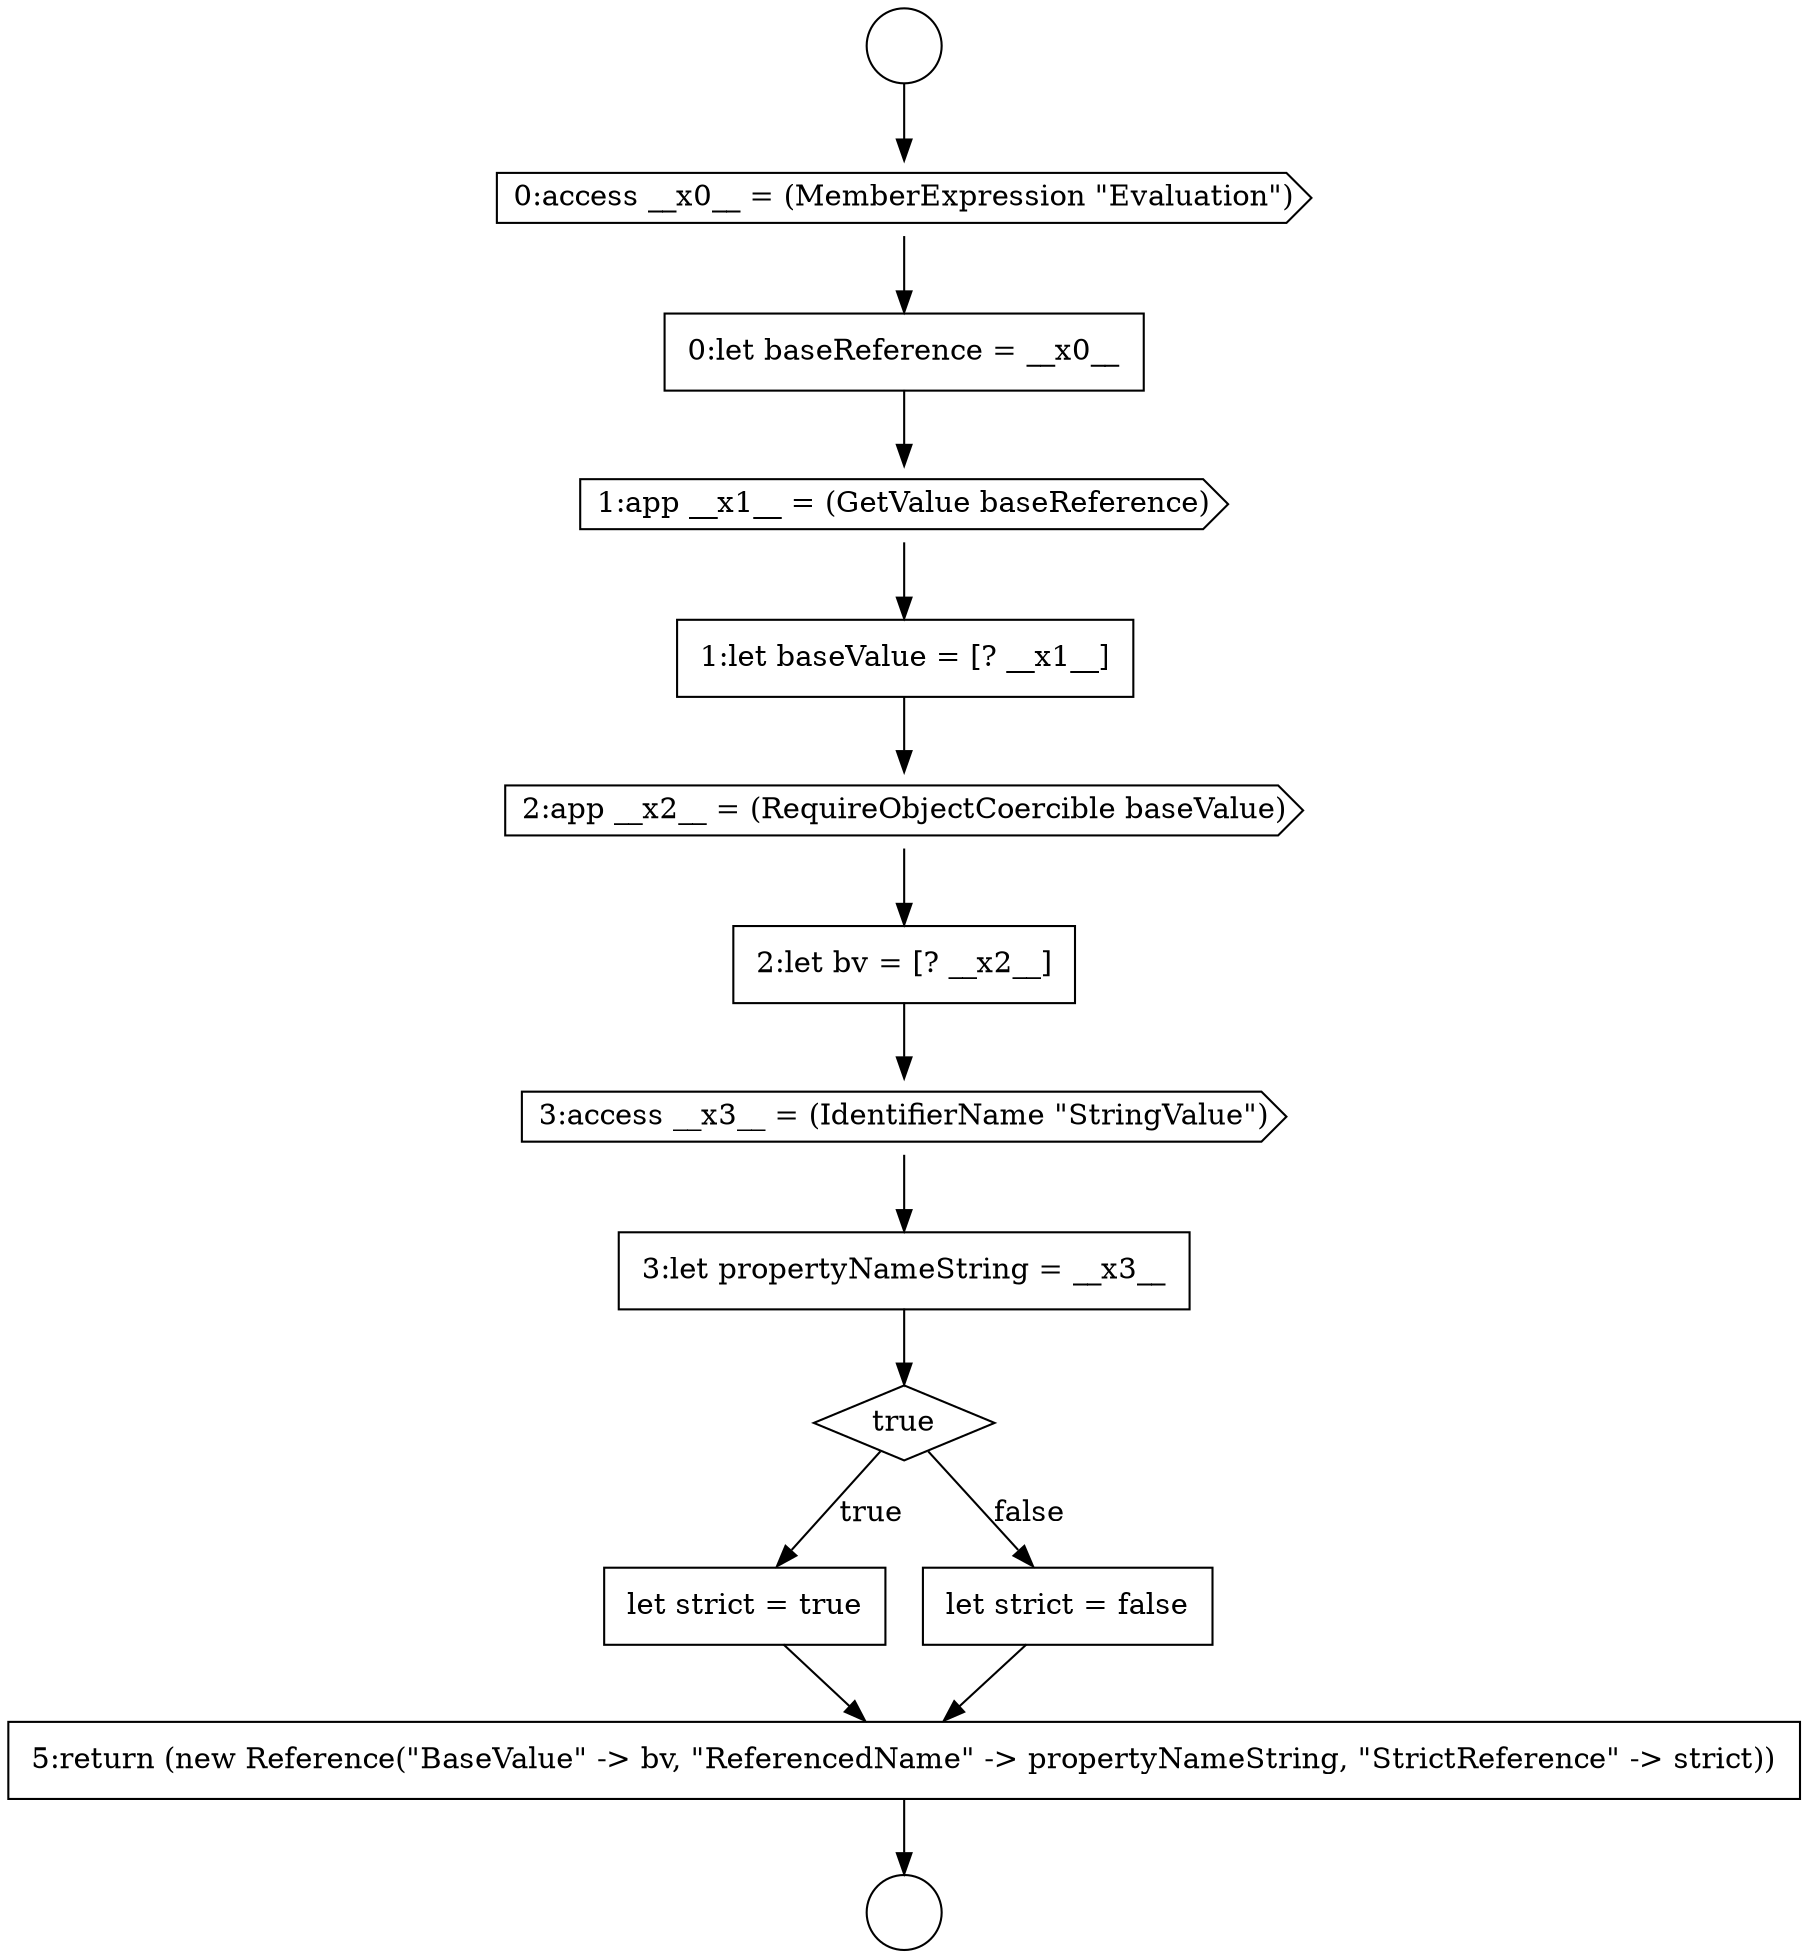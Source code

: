 digraph {
  node4124 [shape=none, margin=0, label=<<font color="black">
    <table border="0" cellborder="1" cellspacing="0" cellpadding="10">
      <tr><td align="left">0:let baseReference = __x0__</td></tr>
    </table>
  </font>> color="black" fillcolor="white" style=filled]
  node4130 [shape=none, margin=0, label=<<font color="black">
    <table border="0" cellborder="1" cellspacing="0" cellpadding="10">
      <tr><td align="left">3:let propertyNameString = __x3__</td></tr>
    </table>
  </font>> color="black" fillcolor="white" style=filled]
  node4134 [shape=none, margin=0, label=<<font color="black">
    <table border="0" cellborder="1" cellspacing="0" cellpadding="10">
      <tr><td align="left">5:return (new Reference(&quot;BaseValue&quot; -&gt; bv, &quot;ReferencedName&quot; -&gt; propertyNameString, &quot;StrictReference&quot; -&gt; strict))</td></tr>
    </table>
  </font>> color="black" fillcolor="white" style=filled]
  node4128 [shape=none, margin=0, label=<<font color="black">
    <table border="0" cellborder="1" cellspacing="0" cellpadding="10">
      <tr><td align="left">2:let bv = [? __x2__]</td></tr>
    </table>
  </font>> color="black" fillcolor="white" style=filled]
  node4123 [shape=cds, label=<<font color="black">0:access __x0__ = (MemberExpression &quot;Evaluation&quot;)</font>> color="black" fillcolor="white" style=filled]
  node4131 [shape=diamond, label=<<font color="black">true</font>> color="black" fillcolor="white" style=filled]
  node4122 [shape=circle label=" " color="black" fillcolor="white" style=filled]
  node4127 [shape=cds, label=<<font color="black">2:app __x2__ = (RequireObjectCoercible baseValue)</font>> color="black" fillcolor="white" style=filled]
  node4132 [shape=none, margin=0, label=<<font color="black">
    <table border="0" cellborder="1" cellspacing="0" cellpadding="10">
      <tr><td align="left">let strict = true</td></tr>
    </table>
  </font>> color="black" fillcolor="white" style=filled]
  node4133 [shape=none, margin=0, label=<<font color="black">
    <table border="0" cellborder="1" cellspacing="0" cellpadding="10">
      <tr><td align="left">let strict = false</td></tr>
    </table>
  </font>> color="black" fillcolor="white" style=filled]
  node4125 [shape=cds, label=<<font color="black">1:app __x1__ = (GetValue baseReference)</font>> color="black" fillcolor="white" style=filled]
  node4129 [shape=cds, label=<<font color="black">3:access __x3__ = (IdentifierName &quot;StringValue&quot;)</font>> color="black" fillcolor="white" style=filled]
  node4121 [shape=circle label=" " color="black" fillcolor="white" style=filled]
  node4126 [shape=none, margin=0, label=<<font color="black">
    <table border="0" cellborder="1" cellspacing="0" cellpadding="10">
      <tr><td align="left">1:let baseValue = [? __x1__]</td></tr>
    </table>
  </font>> color="black" fillcolor="white" style=filled]
  node4126 -> node4127 [ color="black"]
  node4124 -> node4125 [ color="black"]
  node4132 -> node4134 [ color="black"]
  node4133 -> node4134 [ color="black"]
  node4123 -> node4124 [ color="black"]
  node4134 -> node4122 [ color="black"]
  node4127 -> node4128 [ color="black"]
  node4130 -> node4131 [ color="black"]
  node4121 -> node4123 [ color="black"]
  node4128 -> node4129 [ color="black"]
  node4125 -> node4126 [ color="black"]
  node4131 -> node4132 [label=<<font color="black">true</font>> color="black"]
  node4131 -> node4133 [label=<<font color="black">false</font>> color="black"]
  node4129 -> node4130 [ color="black"]
}
